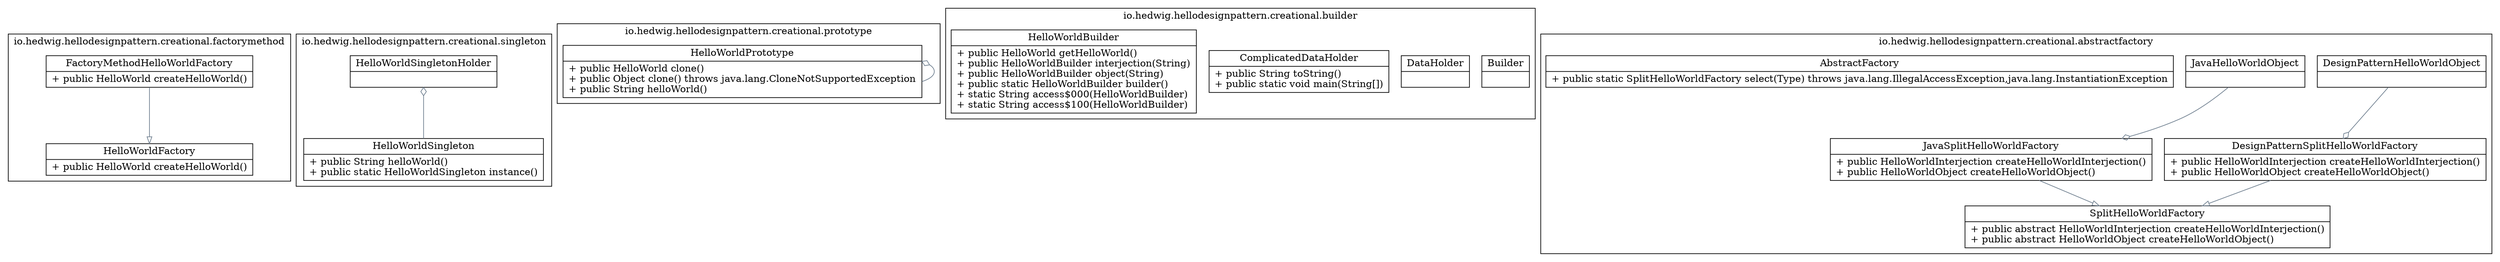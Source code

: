 digraph domain {
  edge [ fontsize = 11 ];
  node [ shape=record ];
  subgraph cluster_0 {
    label = "io.hedwig.hellodesignpattern.creational.factorymethod";
    FactoryMethodHelloWorldFactory [ label = "{FactoryMethodHelloWorldFactory | + public HelloWorld createHelloWorld()\l}" ] 
    HelloWorldFactory [ label = "{HelloWorldFactory | + public HelloWorld createHelloWorld()\l}" ] 
  }
  subgraph cluster_1 {
    label = "io.hedwig.hellodesignpattern.creational.singleton";
    HelloWorldSingletonHolder [ label = "{HelloWorldSingletonHolder | }" ] 
    HelloWorldSingleton [ label = "{HelloWorldSingleton | + public String helloWorld()\l+ public static HelloWorldSingleton instance()\l}" ] 
  }
  subgraph cluster_2 {
    label = "io.hedwig.hellodesignpattern.creational.prototype";
    HelloWorldPrototype [ label = "{HelloWorldPrototype | + public HelloWorld clone()\l+ public Object clone() throws java.lang.CloneNotSupportedException\l+ public String helloWorld()\l}" ] 
  }
  subgraph cluster_3 {
    label = "io.hedwig.hellodesignpattern.creational.builder";
    Builder [ label = "{Builder | }" ] 
    DataHolder [ label = "{DataHolder | }" ] 
    ComplicatedDataHolder [ label = "{ComplicatedDataHolder | + public String toString()\l+ public static void main(String[])\l}" ] 
    HelloWorldBuilder [ label = "{HelloWorldBuilder | + public HelloWorld getHelloWorld()\l+ public HelloWorldBuilder interjection(String)\l+ public HelloWorldBuilder object(String)\l+ public static HelloWorldBuilder builder()\l+ static String access$000(HelloWorldBuilder)\l+ static String access$100(HelloWorldBuilder)\l}" ] 
  }
  subgraph cluster_4 {
    label = "io.hedwig.hellodesignpattern.creational.abstractfactory";
    DesignPatternHelloWorldObject [ label = "{DesignPatternHelloWorldObject | }" ] 
    DesignPatternSplitHelloWorldFactory [ label = "{DesignPatternSplitHelloWorldFactory | + public HelloWorldInterjection createHelloWorldInterjection()\l+ public HelloWorldObject createHelloWorldObject()\l}" ] 
    JavaSplitHelloWorldFactory [ label = "{JavaSplitHelloWorldFactory | + public HelloWorldInterjection createHelloWorldInterjection()\l+ public HelloWorldObject createHelloWorldObject()\l}" ] 
    JavaHelloWorldObject [ label = "{JavaHelloWorldObject | }" ] 
    AbstractFactory [ label = "{AbstractFactory | + public static SplitHelloWorldFactory select(Type) throws java.lang.IllegalAccessException,java.lang.InstantiationException\l}" ] 
    SplitHelloWorldFactory [ label = "{SplitHelloWorldFactory | + public abstract HelloWorldInterjection createHelloWorldInterjection()\l+ public abstract HelloWorldObject createHelloWorldObject()\l}" ] 
  }
  JavaHelloWorldObject -> JavaSplitHelloWorldFactory [ dir=forward arrowhead=odiamond color=slategray];
  DesignPatternHelloWorldObject -> DesignPatternSplitHelloWorldFactory [ dir=forward arrowhead=odiamond color=slategray];
  HelloWorldSingletonHolder -> HelloWorldSingleton [ dir=back arrowtail=odiamond color=slategray];
  HelloWorldPrototype -> HelloWorldPrototype [ dir=back arrowtail=odiamond color=slategray];
  FactoryMethodHelloWorldFactory -> HelloWorldFactory [arrowhead=empty color=slategray];
  DesignPatternSplitHelloWorldFactory -> SplitHelloWorldFactory [arrowhead=empty color=slategray];
  JavaSplitHelloWorldFactory -> SplitHelloWorldFactory [arrowhead=empty color=slategray];
}